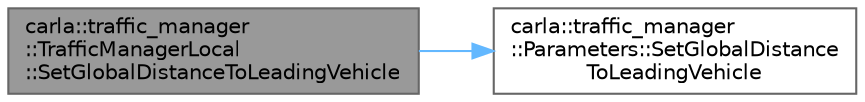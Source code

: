 digraph "carla::traffic_manager::TrafficManagerLocal::SetGlobalDistanceToLeadingVehicle"
{
 // INTERACTIVE_SVG=YES
 // LATEX_PDF_SIZE
  bgcolor="transparent";
  edge [fontname=Helvetica,fontsize=10,labelfontname=Helvetica,labelfontsize=10];
  node [fontname=Helvetica,fontsize=10,shape=box,height=0.2,width=0.4];
  rankdir="LR";
  Node1 [id="Node000001",label="carla::traffic_manager\l::TrafficManagerLocal\l::SetGlobalDistanceToLeadingVehicle",height=0.2,width=0.4,color="gray40", fillcolor="grey60", style="filled", fontcolor="black",tooltip="Method to specify how much distance a vehicle should maintain to the Global leading vehicle."];
  Node1 -> Node2 [id="edge1_Node000001_Node000002",color="steelblue1",style="solid",tooltip=" "];
  Node2 [id="Node000002",label="carla::traffic_manager\l::Parameters::SetGlobalDistance\lToLeadingVehicle",height=0.2,width=0.4,color="grey40", fillcolor="white", style="filled",URL="$d6/ddb/classcarla_1_1traffic__manager_1_1Parameters.html#a51767a350b9f921d9788a654db1770a7",tooltip="Method to set the distance to leading vehicle for all registered vehicles."];
}
